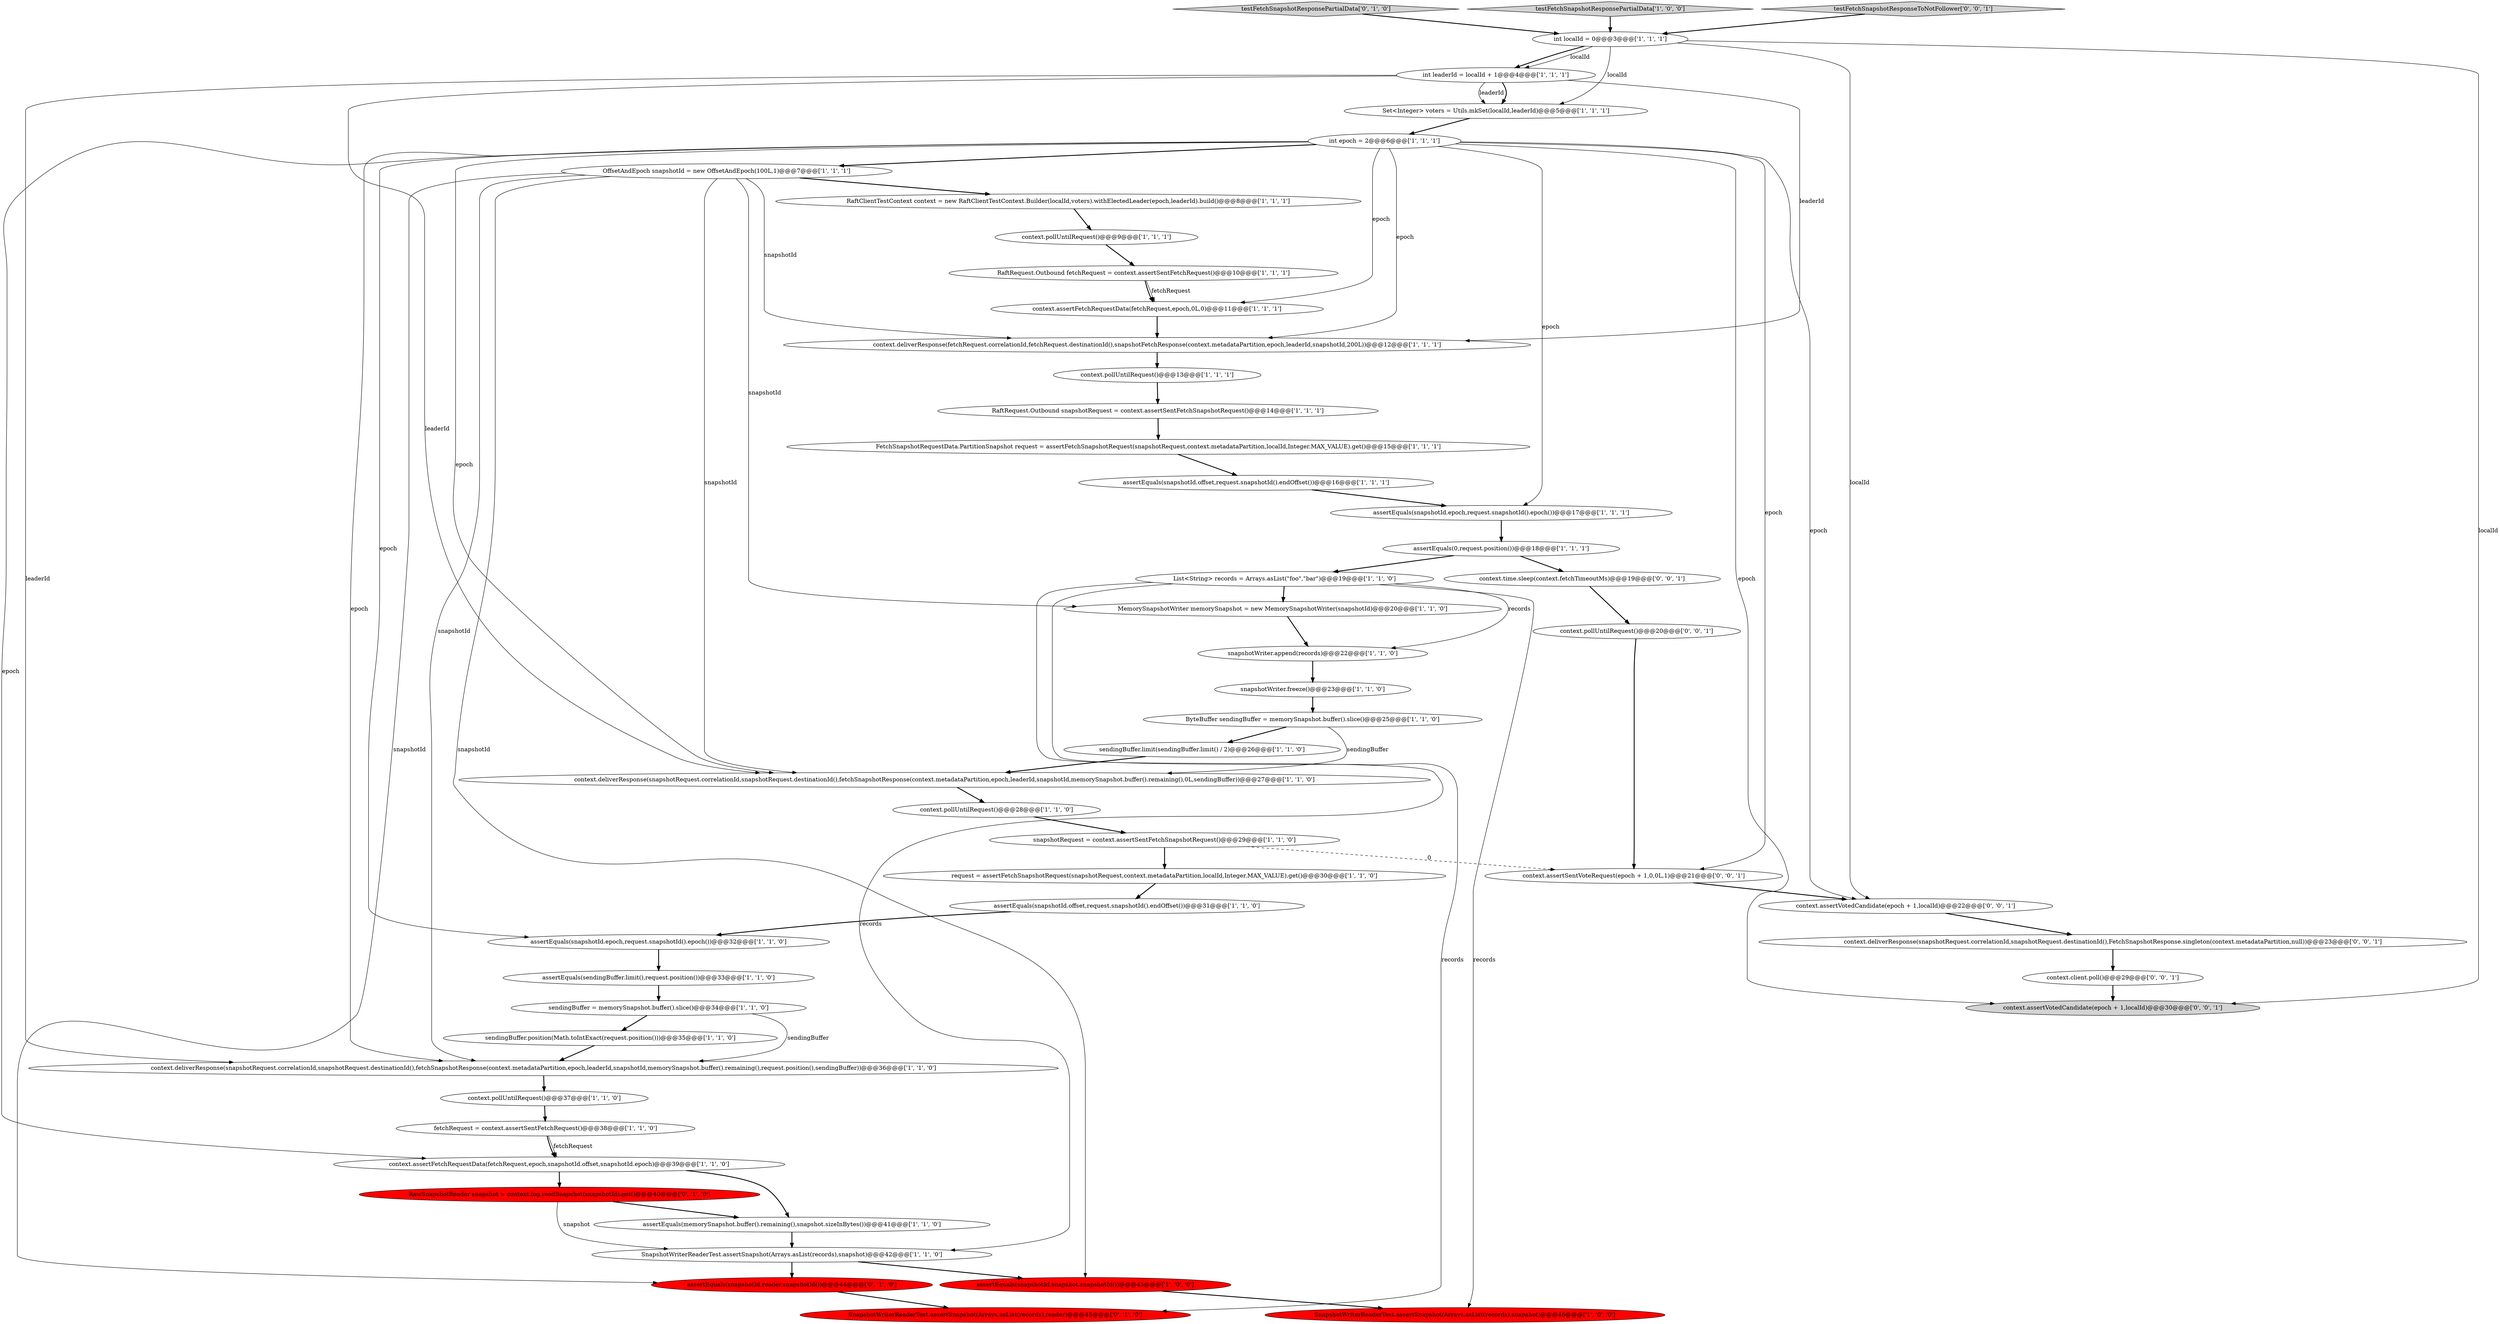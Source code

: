 digraph {
40 [style = filled, label = "assertEquals(snapshotId,reader.snapshotId())@@@44@@@['0', '1', '0']", fillcolor = red, shape = ellipse image = "AAA1AAABBB2BBB"];
32 [style = filled, label = "RaftRequest.Outbound fetchRequest = context.assertSentFetchRequest()@@@10@@@['1', '1', '1']", fillcolor = white, shape = ellipse image = "AAA0AAABBB1BBB"];
48 [style = filled, label = "context.deliverResponse(snapshotRequest.correlationId,snapshotRequest.destinationId(),FetchSnapshotResponse.singleton(context.metadataPartition,null))@@@23@@@['0', '0', '1']", fillcolor = white, shape = ellipse image = "AAA0AAABBB3BBB"];
10 [style = filled, label = "RaftRequest.Outbound snapshotRequest = context.assertSentFetchSnapshotRequest()@@@14@@@['1', '1', '1']", fillcolor = white, shape = ellipse image = "AAA0AAABBB1BBB"];
49 [style = filled, label = "context.client.poll()@@@29@@@['0', '0', '1']", fillcolor = white, shape = ellipse image = "AAA0AAABBB3BBB"];
17 [style = filled, label = "MemorySnapshotWriter memorySnapshot = new MemorySnapshotWriter(snapshotId)@@@20@@@['1', '1', '0']", fillcolor = white, shape = ellipse image = "AAA0AAABBB1BBB"];
14 [style = filled, label = "context.deliverResponse(snapshotRequest.correlationId,snapshotRequest.destinationId(),fetchSnapshotResponse(context.metadataPartition,epoch,leaderId,snapshotId,memorySnapshot.buffer().remaining(),0L,sendingBuffer))@@@27@@@['1', '1', '0']", fillcolor = white, shape = ellipse image = "AAA0AAABBB1BBB"];
44 [style = filled, label = "context.assertVotedCandidate(epoch + 1,localId)@@@22@@@['0', '0', '1']", fillcolor = white, shape = ellipse image = "AAA0AAABBB3BBB"];
41 [style = filled, label = "RawSnapshotReader snapshot = context.log.readSnapshot(snapshotId).get()@@@40@@@['0', '1', '0']", fillcolor = red, shape = ellipse image = "AAA1AAABBB2BBB"];
24 [style = filled, label = "assertEquals(sendingBuffer.limit(),request.position())@@@33@@@['1', '1', '0']", fillcolor = white, shape = ellipse image = "AAA0AAABBB1BBB"];
29 [style = filled, label = "assertEquals(snapshotId.offset,request.snapshotId().endOffset())@@@16@@@['1', '1', '1']", fillcolor = white, shape = ellipse image = "AAA0AAABBB1BBB"];
51 [style = filled, label = "context.assertSentVoteRequest(epoch + 1,0,0L,1)@@@21@@@['0', '0', '1']", fillcolor = white, shape = ellipse image = "AAA0AAABBB3BBB"];
3 [style = filled, label = "snapshotRequest = context.assertSentFetchSnapshotRequest()@@@29@@@['1', '1', '0']", fillcolor = white, shape = ellipse image = "AAA0AAABBB1BBB"];
43 [style = filled, label = "SnapshotWriterReaderTest.assertSnapshot(Arrays.asList(records),reader)@@@45@@@['0', '1', '0']", fillcolor = red, shape = ellipse image = "AAA1AAABBB2BBB"];
39 [style = filled, label = "int epoch = 2@@@6@@@['1', '1', '1']", fillcolor = white, shape = ellipse image = "AAA0AAABBB1BBB"];
8 [style = filled, label = "assertEquals(snapshotId,snapshot.snapshotId())@@@45@@@['1', '0', '0']", fillcolor = red, shape = ellipse image = "AAA1AAABBB1BBB"];
37 [style = filled, label = "List<String> records = Arrays.asList(\"foo\",\"bar\")@@@19@@@['1', '1', '0']", fillcolor = white, shape = ellipse image = "AAA0AAABBB1BBB"];
22 [style = filled, label = "assertEquals(snapshotId.offset,request.snapshotId().endOffset())@@@31@@@['1', '1', '0']", fillcolor = white, shape = ellipse image = "AAA0AAABBB1BBB"];
33 [style = filled, label = "context.deliverResponse(fetchRequest.correlationId,fetchRequest.destinationId(),snapshotFetchResponse(context.metadataPartition,epoch,leaderId,snapshotId,200L))@@@12@@@['1', '1', '1']", fillcolor = white, shape = ellipse image = "AAA0AAABBB1BBB"];
15 [style = filled, label = "SnapshotWriterReaderTest.assertSnapshot(Arrays.asList(records),snapshot)@@@46@@@['1', '0', '0']", fillcolor = red, shape = ellipse image = "AAA1AAABBB1BBB"];
23 [style = filled, label = "assertEquals(snapshotId.epoch,request.snapshotId().epoch())@@@32@@@['1', '1', '0']", fillcolor = white, shape = ellipse image = "AAA0AAABBB1BBB"];
9 [style = filled, label = "int localId = 0@@@3@@@['1', '1', '1']", fillcolor = white, shape = ellipse image = "AAA0AAABBB1BBB"];
34 [style = filled, label = "context.pollUntilRequest()@@@37@@@['1', '1', '0']", fillcolor = white, shape = ellipse image = "AAA0AAABBB1BBB"];
21 [style = filled, label = "request = assertFetchSnapshotRequest(snapshotRequest,context.metadataPartition,localId,Integer.MAX_VALUE).get()@@@30@@@['1', '1', '0']", fillcolor = white, shape = ellipse image = "AAA0AAABBB1BBB"];
5 [style = filled, label = "sendingBuffer.limit(sendingBuffer.limit() / 2)@@@26@@@['1', '1', '0']", fillcolor = white, shape = ellipse image = "AAA0AAABBB1BBB"];
35 [style = filled, label = "context.pollUntilRequest()@@@13@@@['1', '1', '1']", fillcolor = white, shape = ellipse image = "AAA0AAABBB1BBB"];
38 [style = filled, label = "context.pollUntilRequest()@@@28@@@['1', '1', '0']", fillcolor = white, shape = ellipse image = "AAA0AAABBB1BBB"];
36 [style = filled, label = "Set<Integer> voters = Utils.mkSet(localId,leaderId)@@@5@@@['1', '1', '1']", fillcolor = white, shape = ellipse image = "AAA0AAABBB1BBB"];
42 [style = filled, label = "testFetchSnapshotResponsePartialData['0', '1', '0']", fillcolor = lightgray, shape = diamond image = "AAA0AAABBB2BBB"];
47 [style = filled, label = "context.pollUntilRequest()@@@20@@@['0', '0', '1']", fillcolor = white, shape = ellipse image = "AAA0AAABBB3BBB"];
6 [style = filled, label = "sendingBuffer.position(Math.toIntExact(request.position()))@@@35@@@['1', '1', '0']", fillcolor = white, shape = ellipse image = "AAA0AAABBB1BBB"];
2 [style = filled, label = "RaftClientTestContext context = new RaftClientTestContext.Builder(localId,voters).withElectedLeader(epoch,leaderId).build()@@@8@@@['1', '1', '1']", fillcolor = white, shape = ellipse image = "AAA0AAABBB1BBB"];
31 [style = filled, label = "snapshotWriter.append(records)@@@22@@@['1', '1', '0']", fillcolor = white, shape = ellipse image = "AAA0AAABBB1BBB"];
46 [style = filled, label = "context.time.sleep(context.fetchTimeoutMs)@@@19@@@['0', '0', '1']", fillcolor = white, shape = ellipse image = "AAA0AAABBB3BBB"];
18 [style = filled, label = "snapshotWriter.freeze()@@@23@@@['1', '1', '0']", fillcolor = white, shape = ellipse image = "AAA0AAABBB1BBB"];
45 [style = filled, label = "context.assertVotedCandidate(epoch + 1,localId)@@@30@@@['0', '0', '1']", fillcolor = lightgray, shape = ellipse image = "AAA0AAABBB3BBB"];
19 [style = filled, label = "assertEquals(snapshotId.epoch,request.snapshotId().epoch())@@@17@@@['1', '1', '1']", fillcolor = white, shape = ellipse image = "AAA0AAABBB1BBB"];
20 [style = filled, label = "assertEquals(0,request.position())@@@18@@@['1', '1', '1']", fillcolor = white, shape = ellipse image = "AAA0AAABBB1BBB"];
16 [style = filled, label = "int leaderId = localId + 1@@@4@@@['1', '1', '1']", fillcolor = white, shape = ellipse image = "AAA0AAABBB1BBB"];
4 [style = filled, label = "context.deliverResponse(snapshotRequest.correlationId,snapshotRequest.destinationId(),fetchSnapshotResponse(context.metadataPartition,epoch,leaderId,snapshotId,memorySnapshot.buffer().remaining(),request.position(),sendingBuffer))@@@36@@@['1', '1', '0']", fillcolor = white, shape = ellipse image = "AAA0AAABBB1BBB"];
0 [style = filled, label = "FetchSnapshotRequestData.PartitionSnapshot request = assertFetchSnapshotRequest(snapshotRequest,context.metadataPartition,localId,Integer.MAX_VALUE).get()@@@15@@@['1', '1', '1']", fillcolor = white, shape = ellipse image = "AAA0AAABBB1BBB"];
11 [style = filled, label = "SnapshotWriterReaderTest.assertSnapshot(Arrays.asList(records),snapshot)@@@42@@@['1', '1', '0']", fillcolor = white, shape = ellipse image = "AAA0AAABBB1BBB"];
12 [style = filled, label = "assertEquals(memorySnapshot.buffer().remaining(),snapshot.sizeInBytes())@@@41@@@['1', '1', '0']", fillcolor = white, shape = ellipse image = "AAA0AAABBB1BBB"];
27 [style = filled, label = "testFetchSnapshotResponsePartialData['1', '0', '0']", fillcolor = lightgray, shape = diamond image = "AAA0AAABBB1BBB"];
13 [style = filled, label = "context.pollUntilRequest()@@@9@@@['1', '1', '1']", fillcolor = white, shape = ellipse image = "AAA0AAABBB1BBB"];
50 [style = filled, label = "testFetchSnapshotResponseToNotFollower['0', '0', '1']", fillcolor = lightgray, shape = diamond image = "AAA0AAABBB3BBB"];
30 [style = filled, label = "context.assertFetchRequestData(fetchRequest,epoch,snapshotId.offset,snapshotId.epoch)@@@39@@@['1', '1', '0']", fillcolor = white, shape = ellipse image = "AAA0AAABBB1BBB"];
7 [style = filled, label = "sendingBuffer = memorySnapshot.buffer().slice()@@@34@@@['1', '1', '0']", fillcolor = white, shape = ellipse image = "AAA0AAABBB1BBB"];
1 [style = filled, label = "fetchRequest = context.assertSentFetchRequest()@@@38@@@['1', '1', '0']", fillcolor = white, shape = ellipse image = "AAA0AAABBB1BBB"];
28 [style = filled, label = "context.assertFetchRequestData(fetchRequest,epoch,0L,0)@@@11@@@['1', '1', '1']", fillcolor = white, shape = ellipse image = "AAA0AAABBB1BBB"];
25 [style = filled, label = "OffsetAndEpoch snapshotId = new OffsetAndEpoch(100L,1)@@@7@@@['1', '1', '1']", fillcolor = white, shape = ellipse image = "AAA0AAABBB1BBB"];
26 [style = filled, label = "ByteBuffer sendingBuffer = memorySnapshot.buffer().slice()@@@25@@@['1', '1', '0']", fillcolor = white, shape = ellipse image = "AAA0AAABBB1BBB"];
39->28 [style = solid, label="epoch"];
39->19 [style = solid, label="epoch"];
7->4 [style = solid, label="sendingBuffer"];
37->31 [style = solid, label="records"];
27->9 [style = bold, label=""];
42->9 [style = bold, label=""];
25->17 [style = solid, label="snapshotId"];
26->14 [style = solid, label="sendingBuffer"];
1->30 [style = bold, label=""];
25->40 [style = solid, label="snapshotId"];
9->44 [style = solid, label="localId"];
9->16 [style = bold, label=""];
3->51 [style = dashed, label="0"];
32->28 [style = solid, label="fetchRequest"];
39->23 [style = solid, label="epoch"];
47->51 [style = bold, label=""];
20->37 [style = bold, label=""];
35->10 [style = bold, label=""];
39->14 [style = solid, label="epoch"];
48->49 [style = bold, label=""];
30->41 [style = bold, label=""];
13->32 [style = bold, label=""];
39->45 [style = solid, label="epoch"];
19->20 [style = bold, label=""];
12->11 [style = bold, label=""];
51->44 [style = bold, label=""];
9->45 [style = solid, label="localId"];
39->30 [style = solid, label="epoch"];
0->29 [style = bold, label=""];
14->38 [style = bold, label=""];
22->23 [style = bold, label=""];
25->2 [style = bold, label=""];
6->4 [style = bold, label=""];
21->22 [style = bold, label=""];
10->0 [style = bold, label=""];
7->6 [style = bold, label=""];
37->11 [style = solid, label="records"];
11->8 [style = bold, label=""];
9->16 [style = solid, label="localId"];
39->25 [style = bold, label=""];
24->7 [style = bold, label=""];
41->11 [style = solid, label="snapshot"];
37->43 [style = solid, label="records"];
49->45 [style = bold, label=""];
16->36 [style = bold, label=""];
8->15 [style = bold, label=""];
18->26 [style = bold, label=""];
38->3 [style = bold, label=""];
36->39 [style = bold, label=""];
30->12 [style = bold, label=""];
16->4 [style = solid, label="leaderId"];
29->19 [style = bold, label=""];
16->33 [style = solid, label="leaderId"];
1->30 [style = solid, label="fetchRequest"];
25->8 [style = solid, label="snapshotId"];
3->21 [style = bold, label=""];
41->12 [style = bold, label=""];
40->43 [style = bold, label=""];
25->33 [style = solid, label="snapshotId"];
39->4 [style = solid, label="epoch"];
39->51 [style = solid, label="epoch"];
4->34 [style = bold, label=""];
25->4 [style = solid, label="snapshotId"];
33->35 [style = bold, label=""];
50->9 [style = bold, label=""];
26->5 [style = bold, label=""];
34->1 [style = bold, label=""];
17->31 [style = bold, label=""];
37->17 [style = bold, label=""];
20->46 [style = bold, label=""];
31->18 [style = bold, label=""];
9->36 [style = solid, label="localId"];
16->36 [style = solid, label="leaderId"];
5->14 [style = bold, label=""];
46->47 [style = bold, label=""];
11->40 [style = bold, label=""];
25->14 [style = solid, label="snapshotId"];
39->33 [style = solid, label="epoch"];
16->14 [style = solid, label="leaderId"];
2->13 [style = bold, label=""];
37->15 [style = solid, label="records"];
23->24 [style = bold, label=""];
28->33 [style = bold, label=""];
44->48 [style = bold, label=""];
39->44 [style = solid, label="epoch"];
32->28 [style = bold, label=""];
}
